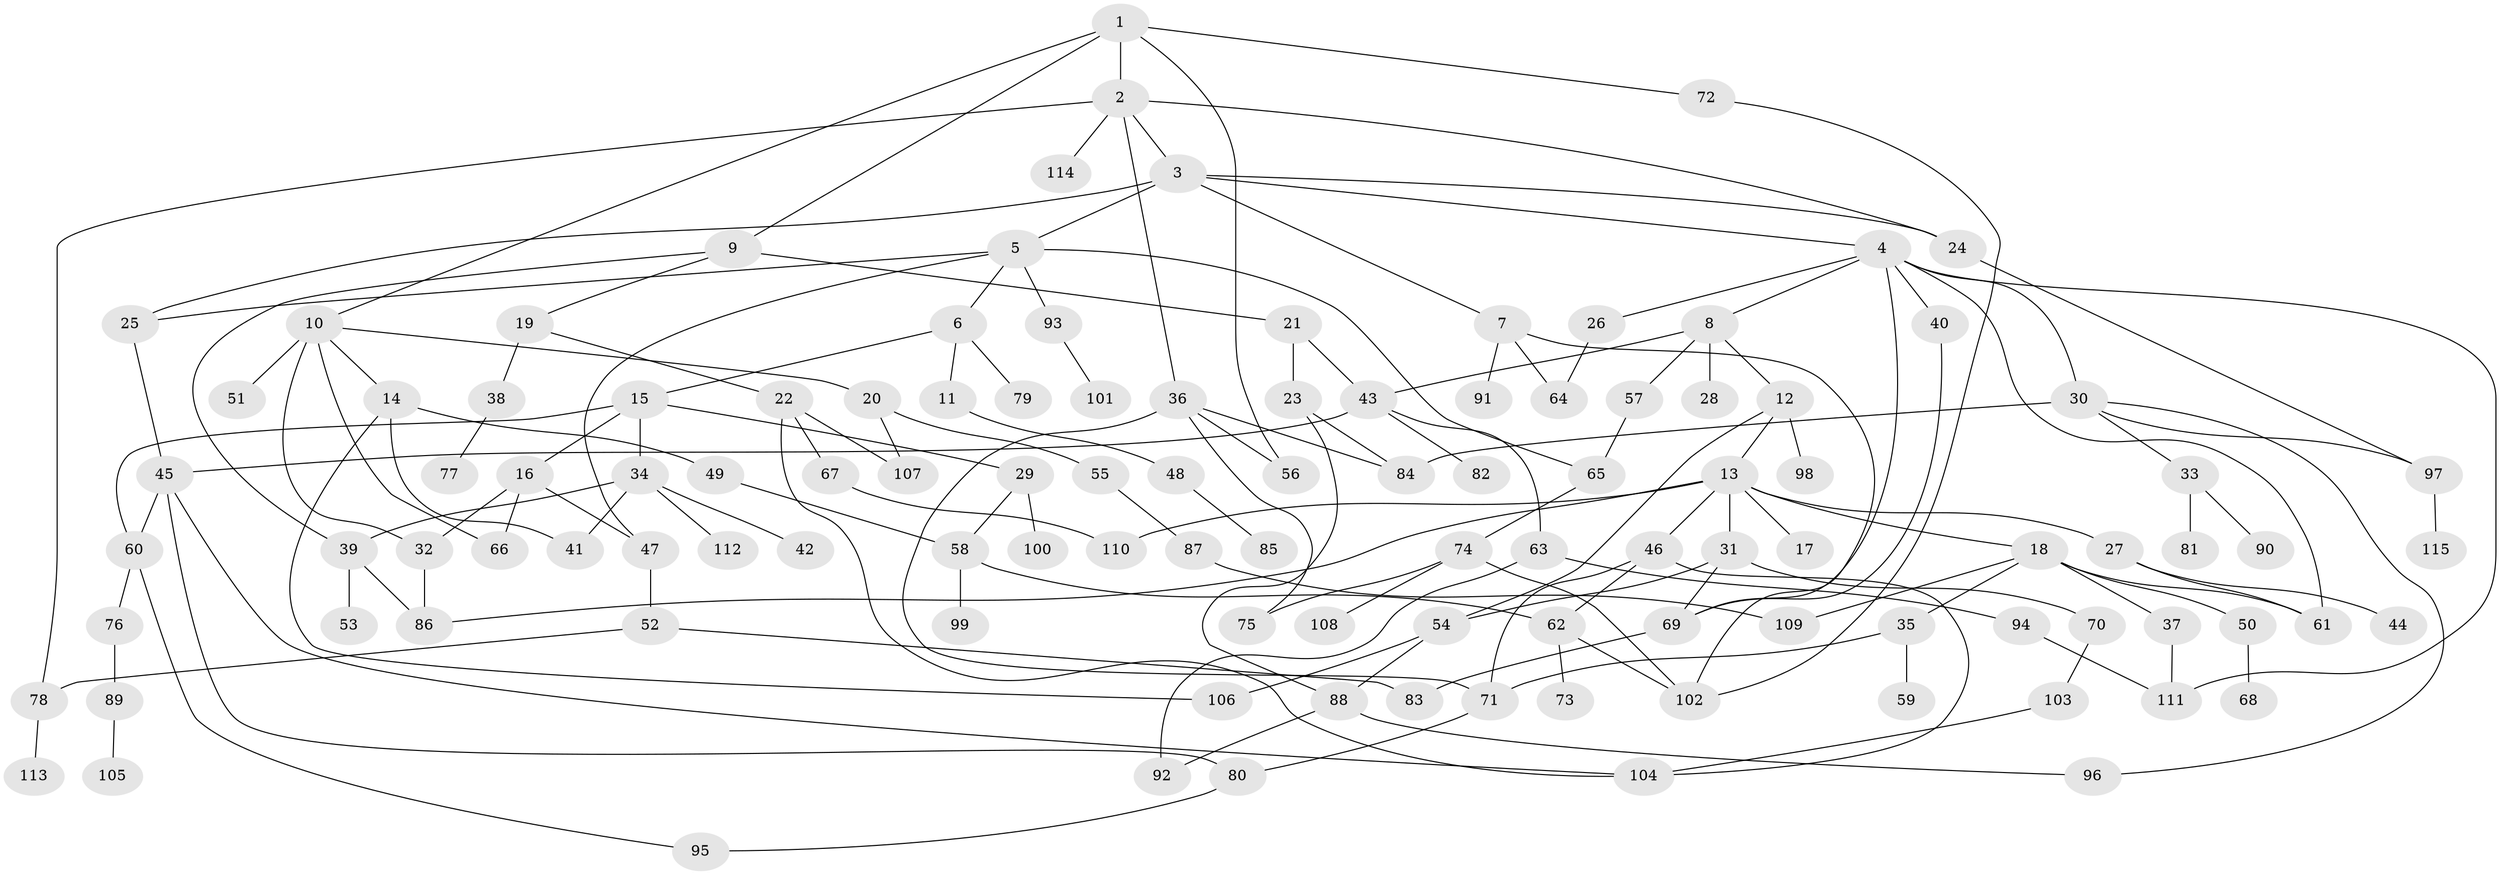 // coarse degree distribution, {3: 0.25862068965517243, 5: 0.15517241379310345, 7: 0.05172413793103448, 4: 0.1206896551724138, 6: 0.08620689655172414, 2: 0.1724137931034483, 1: 0.15517241379310345}
// Generated by graph-tools (version 1.1) at 2025/36/03/04/25 23:36:05]
// undirected, 115 vertices, 161 edges
graph export_dot {
  node [color=gray90,style=filled];
  1;
  2;
  3;
  4;
  5;
  6;
  7;
  8;
  9;
  10;
  11;
  12;
  13;
  14;
  15;
  16;
  17;
  18;
  19;
  20;
  21;
  22;
  23;
  24;
  25;
  26;
  27;
  28;
  29;
  30;
  31;
  32;
  33;
  34;
  35;
  36;
  37;
  38;
  39;
  40;
  41;
  42;
  43;
  44;
  45;
  46;
  47;
  48;
  49;
  50;
  51;
  52;
  53;
  54;
  55;
  56;
  57;
  58;
  59;
  60;
  61;
  62;
  63;
  64;
  65;
  66;
  67;
  68;
  69;
  70;
  71;
  72;
  73;
  74;
  75;
  76;
  77;
  78;
  79;
  80;
  81;
  82;
  83;
  84;
  85;
  86;
  87;
  88;
  89;
  90;
  91;
  92;
  93;
  94;
  95;
  96;
  97;
  98;
  99;
  100;
  101;
  102;
  103;
  104;
  105;
  106;
  107;
  108;
  109;
  110;
  111;
  112;
  113;
  114;
  115;
  1 -- 2;
  1 -- 9;
  1 -- 10;
  1 -- 56;
  1 -- 72;
  2 -- 3;
  2 -- 36;
  2 -- 78;
  2 -- 114;
  2 -- 24;
  3 -- 4;
  3 -- 5;
  3 -- 7;
  3 -- 24;
  3 -- 25;
  4 -- 8;
  4 -- 26;
  4 -- 30;
  4 -- 40;
  4 -- 111;
  4 -- 69;
  4 -- 61;
  5 -- 6;
  5 -- 47;
  5 -- 93;
  5 -- 65;
  5 -- 25;
  6 -- 11;
  6 -- 15;
  6 -- 79;
  7 -- 91;
  7 -- 64;
  7 -- 102;
  8 -- 12;
  8 -- 28;
  8 -- 43;
  8 -- 57;
  9 -- 19;
  9 -- 21;
  9 -- 39;
  10 -- 14;
  10 -- 20;
  10 -- 32;
  10 -- 51;
  10 -- 66;
  11 -- 48;
  12 -- 13;
  12 -- 98;
  12 -- 54;
  13 -- 17;
  13 -- 18;
  13 -- 27;
  13 -- 31;
  13 -- 46;
  13 -- 110;
  13 -- 86;
  14 -- 41;
  14 -- 49;
  14 -- 106;
  15 -- 16;
  15 -- 29;
  15 -- 34;
  15 -- 60;
  16 -- 66;
  16 -- 32;
  16 -- 47;
  18 -- 35;
  18 -- 37;
  18 -- 50;
  18 -- 109;
  18 -- 61;
  19 -- 22;
  19 -- 38;
  20 -- 55;
  20 -- 107;
  21 -- 23;
  21 -- 43;
  22 -- 67;
  22 -- 107;
  22 -- 104;
  23 -- 84;
  23 -- 88;
  24 -- 97;
  25 -- 45;
  26 -- 64;
  27 -- 44;
  27 -- 61;
  29 -- 58;
  29 -- 100;
  30 -- 33;
  30 -- 97;
  30 -- 84;
  30 -- 96;
  31 -- 54;
  31 -- 69;
  31 -- 70;
  32 -- 86;
  33 -- 81;
  33 -- 90;
  34 -- 42;
  34 -- 112;
  34 -- 39;
  34 -- 41;
  35 -- 59;
  35 -- 71;
  36 -- 71;
  36 -- 75;
  36 -- 84;
  36 -- 56;
  37 -- 111;
  38 -- 77;
  39 -- 53;
  39 -- 86;
  40 -- 69;
  43 -- 63;
  43 -- 82;
  43 -- 45;
  45 -- 60;
  45 -- 80;
  45 -- 104;
  46 -- 104;
  46 -- 62;
  46 -- 71;
  47 -- 52;
  48 -- 85;
  49 -- 58;
  50 -- 68;
  52 -- 83;
  52 -- 78;
  54 -- 88;
  54 -- 106;
  55 -- 87;
  57 -- 65;
  58 -- 62;
  58 -- 99;
  60 -- 76;
  60 -- 95;
  62 -- 73;
  62 -- 102;
  63 -- 94;
  63 -- 92;
  65 -- 74;
  67 -- 110;
  69 -- 83;
  70 -- 103;
  71 -- 80;
  72 -- 102;
  74 -- 75;
  74 -- 102;
  74 -- 108;
  76 -- 89;
  78 -- 113;
  80 -- 95;
  87 -- 109;
  88 -- 92;
  88 -- 96;
  89 -- 105;
  93 -- 101;
  94 -- 111;
  97 -- 115;
  103 -- 104;
}
